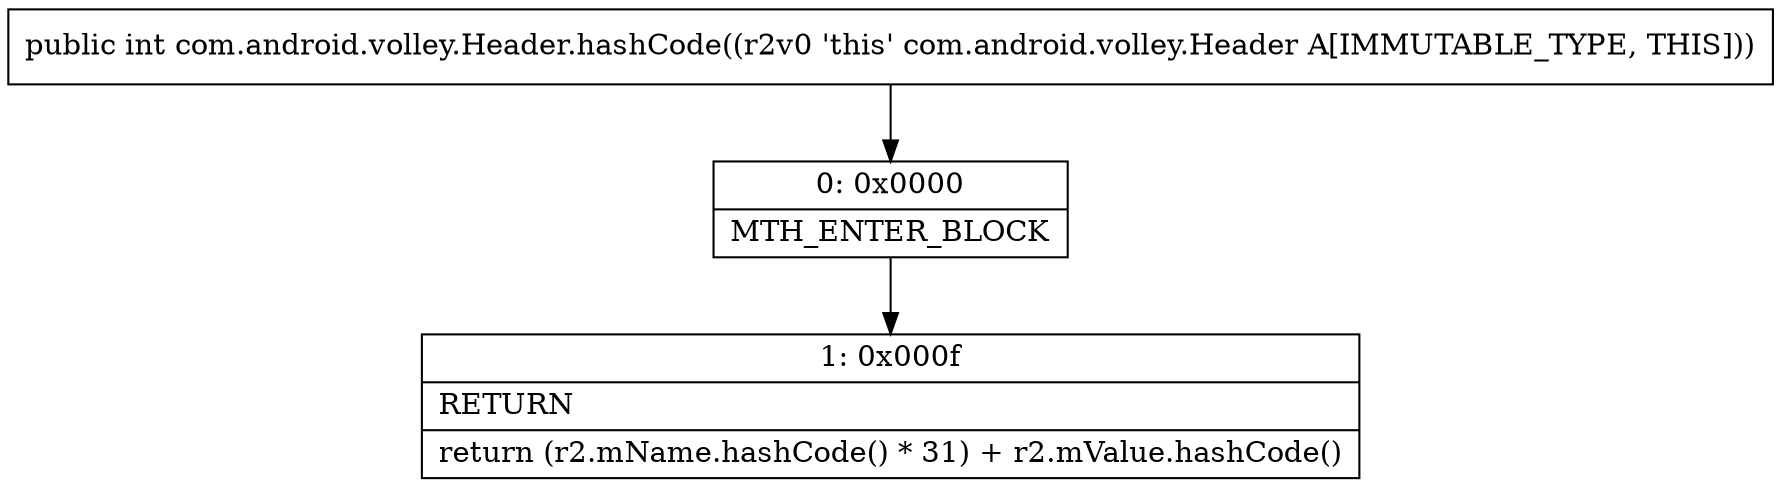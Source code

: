 digraph "CFG forcom.android.volley.Header.hashCode()I" {
Node_0 [shape=record,label="{0\:\ 0x0000|MTH_ENTER_BLOCK\l}"];
Node_1 [shape=record,label="{1\:\ 0x000f|RETURN\l|return (r2.mName.hashCode() * 31) + r2.mValue.hashCode()\l}"];
MethodNode[shape=record,label="{public int com.android.volley.Header.hashCode((r2v0 'this' com.android.volley.Header A[IMMUTABLE_TYPE, THIS])) }"];
MethodNode -> Node_0;
Node_0 -> Node_1;
}

